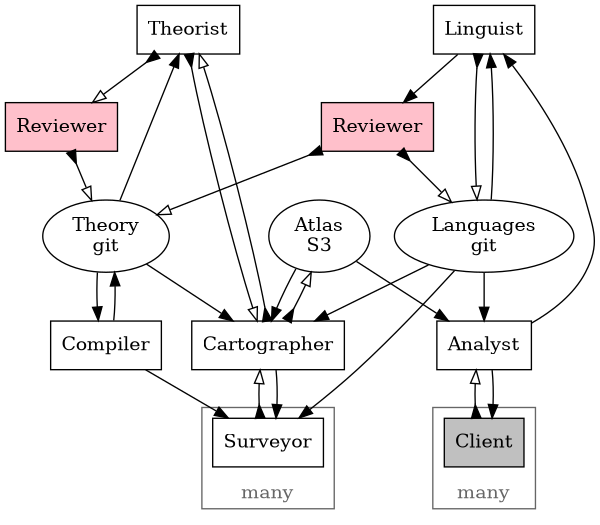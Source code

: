 digraph G {
    overlap=false;
    size="4,4";
    node [shape=box];

    {
        rank="min";
        Theorist;
        Linguist;
    }
    {
        //rank="max";
        node [style=filled, fillcolor=pink];
        TheoryReviewer [label="Reviewer"];
        LanguagesReviewer [label="Reviewer"];
    }
    {
        node [shape=ellipse];
        rank = "same";
        Languages [label="Languages\ngit"];
        Theory [label="Theory\ngit"];
        Atlas [label="Atlas\nS3"];
    }
    {
        rank = "same";
        Compiler;
        Cartographer;
        Analyst;
    }

    subgraph cluster_survey {
        Surveyor;

        color = "#666666";
        fontcolor = "#666666";
        label = "many";
        labelloc = "b";
    }

    subgraph cluster_client {
        Client [style=filled, fillcolor=gray];

        color = "#666666";
        fontcolor = "#666666";
        label = "many";
        labelloc = "b";
    }

    // Workflow: Compile
    edge [dir=forward arrowhead=normal]; // pull
    Theory -> Compiler;
    Compiler -> Surveyor;
    Compiler -> Theory;

    // Workflow: Explore
    edge [dir=forward arrowhead=normal]; // pull
    Theory -> Cartographer;
    Atlas -> Cartographer;
    Theory -> Theorist;
    Languages -> Cartographer;
    Languages -> Surveyor;
    Cartographer -> Surveyor;
    edge [dir=both arrowtail=inv arrowhead=empty]; // push
    Surveyor -> Cartographer;
    Cartographer -> Atlas;
    Cartographer -> Theorist;
    TheoryReviewer -> Theory;
    Theorist -> Cartographer;
    Theorist -> TheoryReviewer;

    // Workflow: Analyze
    edge [dir=forward arrowhead=normal]; // pull
    Atlas -> Analyst;
    Languages -> Analyst;
    Analyst -> Client;
    edge [dir=both arrowtail=inv arrowhead=empty]; // push
    Client -> Analyst;

    // Workflow: Fit Language
    edge [dir=forward arrowhead=normal]; // pull
    Analyst -> Linguist;
    Languages -> Linguist;
    Linguist -> LanguagesReviewer;
    edge [dir=both arrowtail=inv arrowhead=empty]; // push
    Linguist -> Languages;
    LanguagesReviewer -> Languages;
    LanguagesReviewer -> Theory;
}
